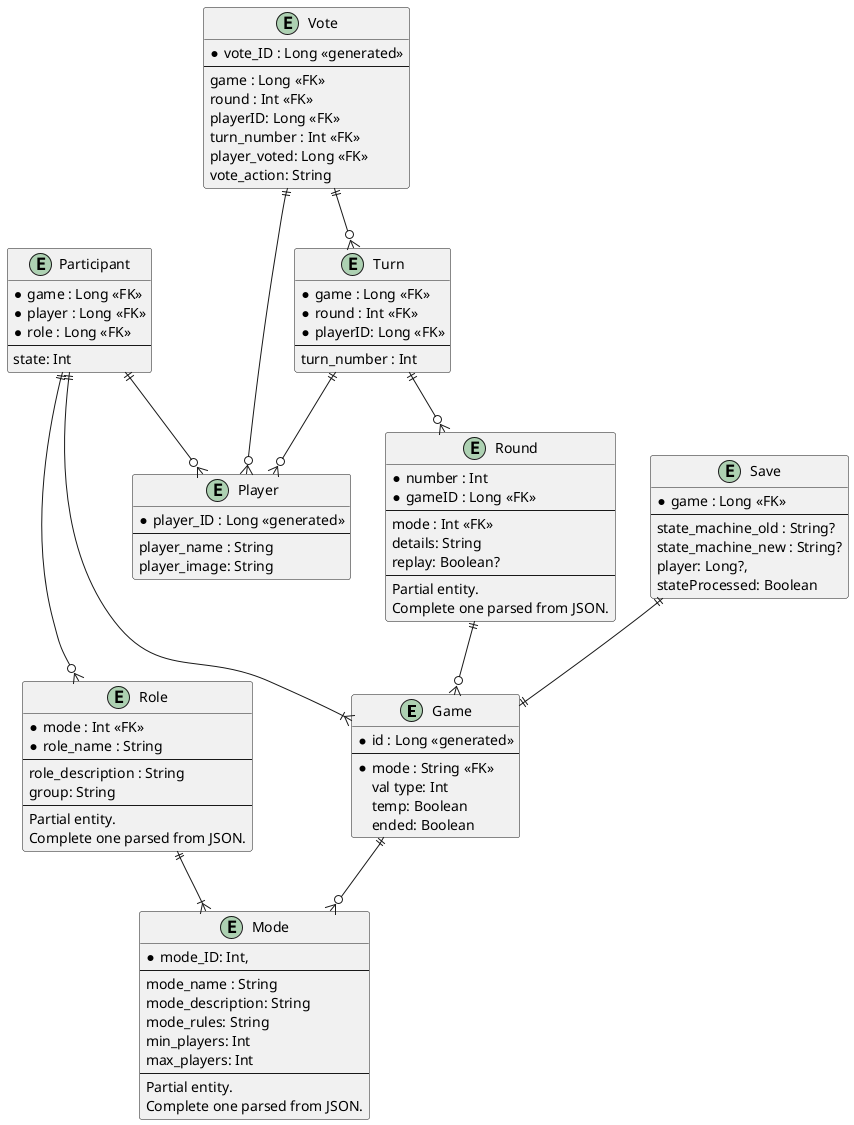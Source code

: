 @startuml
entity "Game" as gm {
  *id : Long <<generated>>
  --
  *mode : String <<FK>>
  val type: Int
  temp: Boolean
  ended: Boolean
}

entity "Mode" as md {
  *mode_ID: Int,
  --
  mode_name : String
  mode_description: String
  mode_rules: String
  min_players: Int
  max_players: Int
  --
  Partial entity.
  Complete one parsed from JSON.
}

entity "Player" as pl {
  *player_ID : Long <<generated>>
  --
  player_name : String
  player_image: String
}

entity "Participant" as part {
  *game : Long <<FK>>
  *player : Long <<FK>>
  *role : Long <<FK>>
  --
  state: Int
}

entity "Role" as role {
  *mode : Int <<FK>>
  *role_name : String
  --
  role_description : String
  group: String
  --
  Partial entity.
  Complete one parsed from JSON.
}

entity "Round" as round {
  *number : Int
  *gameID : Long <<FK>>
  --
  mode : Int <<FK>>
  details: String
  replay: Boolean?
  --
  Partial entity.
  Complete one parsed from JSON.
}

entity "Save" as save {
  *game : Long <<FK>>
  --
  state_machine_old : String?
  state_machine_new : String?
  player: Long?,
  stateProcessed: Boolean
}

entity "Turn" as turn {
  *game : Long <<FK>>
  *round : Int <<FK>>
  *playerID: Long <<FK>>
  --
  turn_number : Int
}

entity "Vote" as vote {
  *vote_ID : Long <<generated>>
  --
  game : Long <<FK>>
  round : Int <<FK>>
  playerID: Long <<FK>>
  turn_number : Int <<FK>>
  player_voted: Long <<FK>>
  vote_action: String
}

gm ||--o{ md
part ||--|{ gm
part ||--o{ pl
part ||--o{ role
role ||--|{ md
round ||--o{ gm
save ||--|| gm
turn ||--o{ round
turn ||--o{ pl
vote ||--o{ turn
vote ||--o{ pl

@enduml